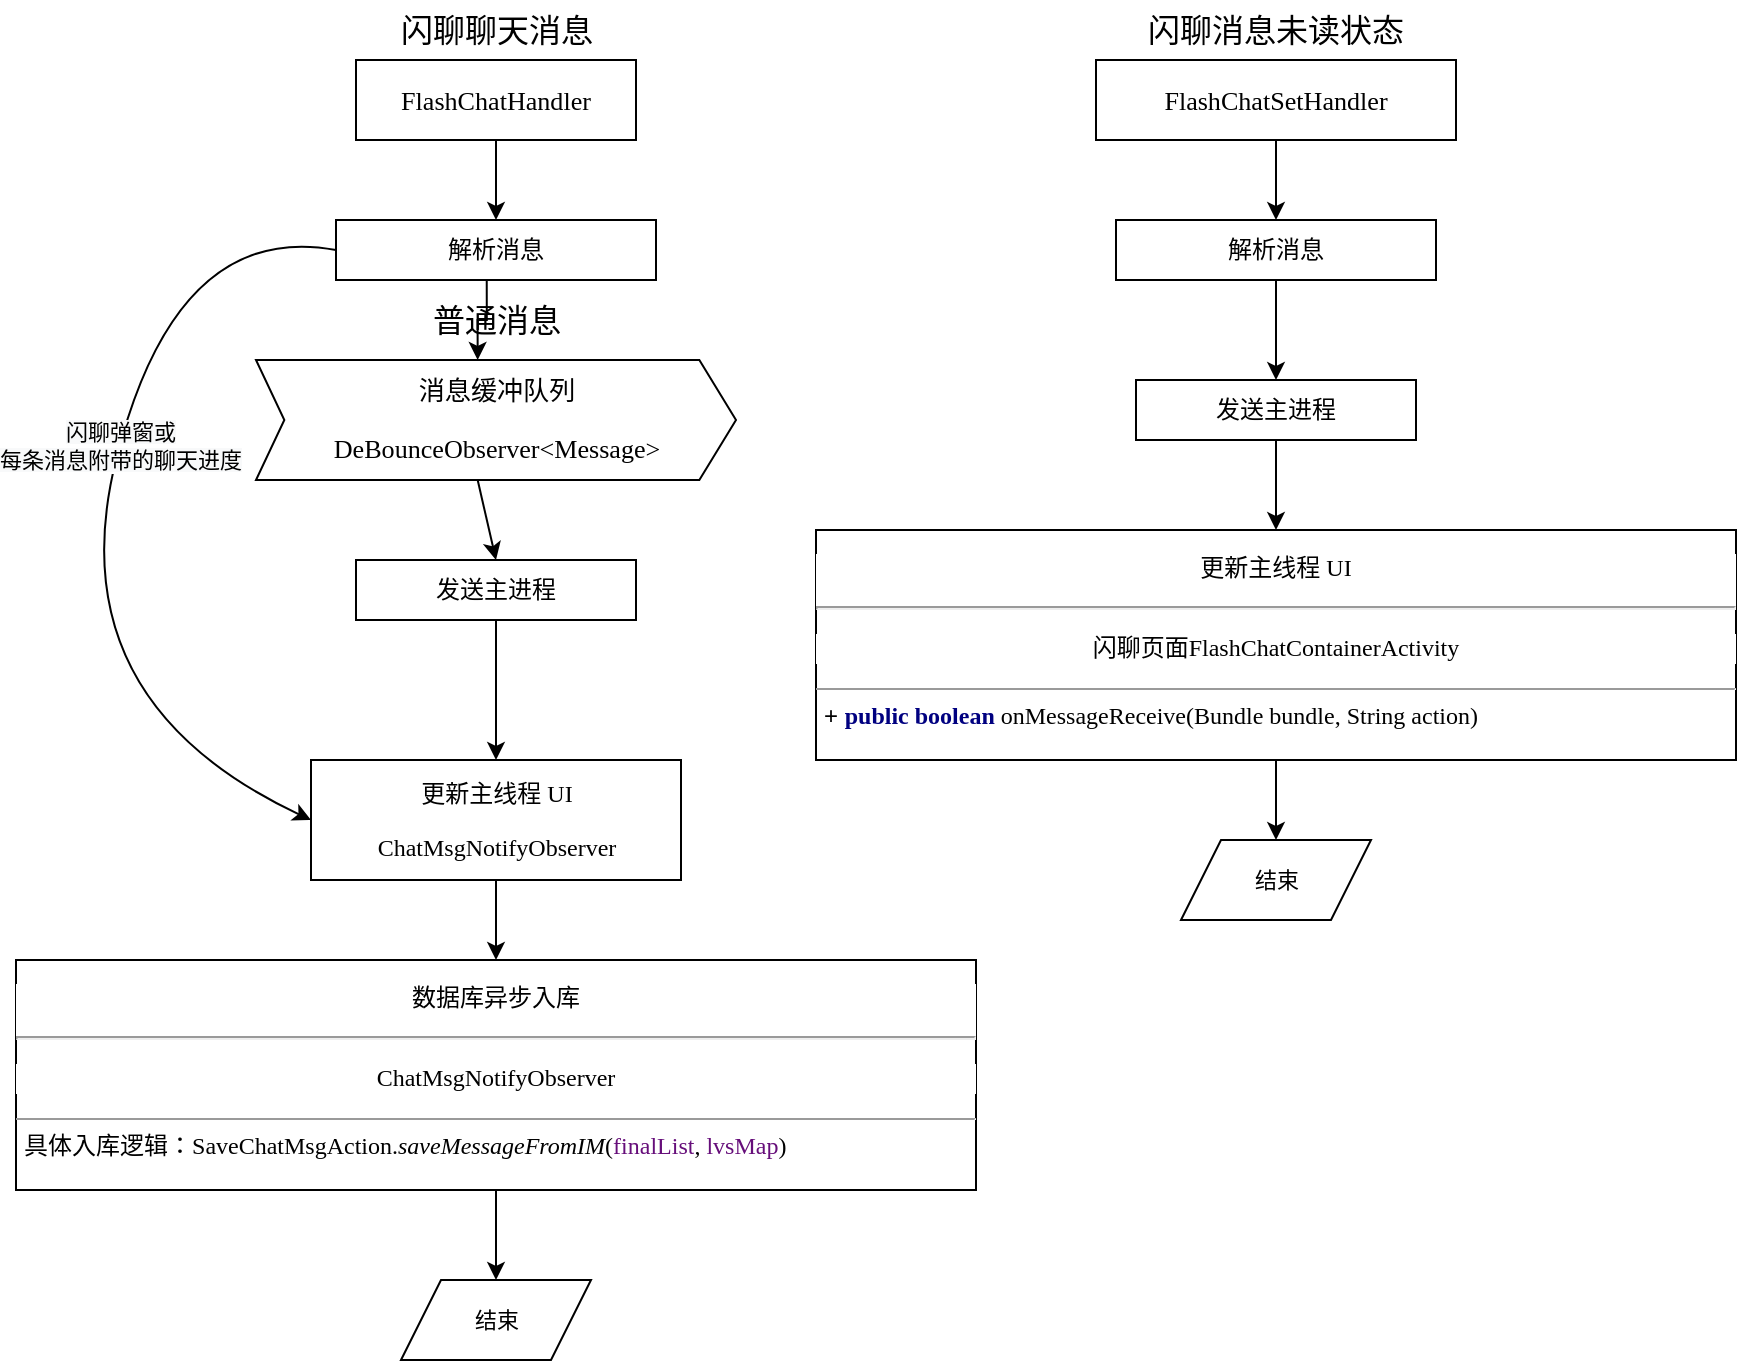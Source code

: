 <mxfile version="14.2.7" type="github">
  <diagram id="aNJdAs4SY4H7PfTz8wJX" name="Page-1">
    <mxGraphModel dx="1489" dy="817" grid="1" gridSize="10" guides="1" tooltips="1" connect="1" arrows="1" fold="1" page="1" pageScale="1" pageWidth="827" pageHeight="1169" math="0" shadow="0">
      <root>
        <mxCell id="0" />
        <mxCell id="1" parent="0" />
        <mxCell id="iTSj0iNUqM8Wc8fgZWOx-27" value="" style="edgeStyle=orthogonalEdgeStyle;rounded=0;orthogonalLoop=1;jettySize=auto;html=1;fontSize=16;entryX=0.5;entryY=0;entryDx=0;entryDy=0;" edge="1" parent="1" source="iTSj0iNUqM8Wc8fgZWOx-1" target="iTSj0iNUqM8Wc8fgZWOx-35">
          <mxGeometry relative="1" as="geometry">
            <mxPoint x="330" y="360" as="targetPoint" />
          </mxGeometry>
        </mxCell>
        <mxCell id="iTSj0iNUqM8Wc8fgZWOx-1" value="&lt;pre style=&quot;background-color: rgb(255 , 255 , 255) ; font-family: &amp;#34;menlo&amp;#34; ; font-size: 9.8pt&quot;&gt;FlashChatHandler&lt;/pre&gt;" style="rounded=0;whiteSpace=wrap;html=1;" vertex="1" parent="1">
          <mxGeometry x="260" y="280" width="140" height="40" as="geometry" />
        </mxCell>
        <mxCell id="iTSj0iNUqM8Wc8fgZWOx-5" value="&lt;pre style=&quot;background-color: rgb(255 , 255 , 255) ; font-family: &amp;#34;menlo&amp;#34; ; font-size: 9.8pt&quot;&gt;FlashChatSetHandler&lt;/pre&gt;" style="rounded=0;whiteSpace=wrap;html=1;" vertex="1" parent="1">
          <mxGeometry x="630" y="280" width="180" height="40" as="geometry" />
        </mxCell>
        <mxCell id="iTSj0iNUqM8Wc8fgZWOx-11" value="闪聊聊天消息" style="text;html=1;strokeColor=none;fillColor=none;align=center;verticalAlign=middle;whiteSpace=wrap;rounded=0;fontSize=16;" vertex="1" parent="1">
          <mxGeometry x="262.5" y="250" width="135" height="30" as="geometry" />
        </mxCell>
        <mxCell id="iTSj0iNUqM8Wc8fgZWOx-12" value="闪聊消息未读状态" style="text;html=1;strokeColor=none;fillColor=none;align=center;verticalAlign=middle;whiteSpace=wrap;rounded=0;fontSize=16;" vertex="1" parent="1">
          <mxGeometry x="635" y="250" width="170" height="30" as="geometry" />
        </mxCell>
        <mxCell id="iTSj0iNUqM8Wc8fgZWOx-28" value="" style="edgeStyle=orthogonalEdgeStyle;rounded=0;orthogonalLoop=1;jettySize=auto;html=1;fontSize=16;exitX=0.471;exitY=0.883;exitDx=0;exitDy=0;exitPerimeter=0;entryX=0;entryY=0;entryDx=110.835;entryDy=0;entryPerimeter=0;" edge="1" parent="1" source="iTSj0iNUqM8Wc8fgZWOx-35" target="iTSj0iNUqM8Wc8fgZWOx-58">
          <mxGeometry relative="1" as="geometry">
            <mxPoint x="330" y="380.0" as="sourcePoint" />
            <mxPoint x="325" y="440.0" as="targetPoint" />
          </mxGeometry>
        </mxCell>
        <mxCell id="iTSj0iNUqM8Wc8fgZWOx-34" value="发送主进程" style="rounded=0;whiteSpace=wrap;html=1;" vertex="1" parent="1">
          <mxGeometry x="260" y="530" width="140" height="30" as="geometry" />
        </mxCell>
        <mxCell id="iTSj0iNUqM8Wc8fgZWOx-35" value="解析消息" style="rounded=0;whiteSpace=wrap;html=1;fontSize=12;" vertex="1" parent="1">
          <mxGeometry x="250" y="360" width="160" height="30" as="geometry" />
        </mxCell>
        <mxCell id="iTSj0iNUqM8Wc8fgZWOx-40" value="普通消息" style="text;html=1;align=center;verticalAlign=middle;resizable=0;points=[];autosize=1;fontSize=16;" vertex="1" parent="1">
          <mxGeometry x="290" y="400" width="80" height="20" as="geometry" />
        </mxCell>
        <mxCell id="iTSj0iNUqM8Wc8fgZWOx-41" value="" style="endArrow=classic;html=1;fontSize=16;exitX=0;exitY=0;exitDx=110.835;exitDy=60;entryX=0.5;entryY=0;entryDx=0;entryDy=0;exitPerimeter=0;" edge="1" parent="1" source="iTSj0iNUqM8Wc8fgZWOx-58" target="iTSj0iNUqM8Wc8fgZWOx-34">
          <mxGeometry width="50" height="50" relative="1" as="geometry">
            <mxPoint x="325" y="490.0" as="sourcePoint" />
            <mxPoint x="220" y="620" as="targetPoint" />
          </mxGeometry>
        </mxCell>
        <mxCell id="iTSj0iNUqM8Wc8fgZWOx-44" value="" style="endArrow=classic;html=1;fontSize=12;exitX=0.5;exitY=1;exitDx=0;exitDy=0;entryX=0.5;entryY=0;entryDx=0;entryDy=0;" edge="1" parent="1" source="iTSj0iNUqM8Wc8fgZWOx-34" target="iTSj0iNUqM8Wc8fgZWOx-45">
          <mxGeometry width="50" height="50" relative="1" as="geometry">
            <mxPoint x="190" y="660" as="sourcePoint" />
            <mxPoint x="325" y="620" as="targetPoint" />
          </mxGeometry>
        </mxCell>
        <mxCell id="iTSj0iNUqM8Wc8fgZWOx-84" value="" style="edgeStyle=orthogonalEdgeStyle;rounded=0;orthogonalLoop=1;jettySize=auto;html=1;fontSize=11;" edge="1" parent="1" source="iTSj0iNUqM8Wc8fgZWOx-45" target="iTSj0iNUqM8Wc8fgZWOx-83">
          <mxGeometry relative="1" as="geometry" />
        </mxCell>
        <mxCell id="iTSj0iNUqM8Wc8fgZWOx-45" value="&lt;pre style=&quot;background-color: rgb(255 , 255 , 255) ; font-family: &amp;#34;menlo&amp;#34; ; font-size: 9pt&quot;&gt;更新主线程 UI&lt;/pre&gt;&lt;pre style=&quot;background-color: rgb(255 , 255 , 255) ; font-family: &amp;#34;menlo&amp;#34; ; font-size: 9pt&quot;&gt;ChatMsgNotifyObserver&lt;/pre&gt;" style="rounded=0;whiteSpace=wrap;html=1;" vertex="1" parent="1">
          <mxGeometry x="237.5" y="630" width="185" height="60" as="geometry" />
        </mxCell>
        <mxCell id="iTSj0iNUqM8Wc8fgZWOx-58" value="&lt;pre style=&quot;background-color: rgb(255 , 255 , 255) ; font-family: &amp;#34;menlo&amp;#34; ; font-size: 9.8pt&quot;&gt;消息缓冲队列&lt;/pre&gt;&lt;pre style=&quot;background-color: rgb(255 , 255 , 255) ; font-family: &amp;#34;menlo&amp;#34; ; font-size: 9.8pt&quot;&gt;DeBounceObserver&amp;lt;Message&amp;gt;&lt;/pre&gt;" style="html=1;shadow=0;dashed=0;align=center;verticalAlign=middle;shape=mxgraph.arrows2.arrow;dy=0;dx=18.33;notch=14.17;fontSize=12;" vertex="1" parent="1">
          <mxGeometry x="210" y="430" width="240" height="60" as="geometry" />
        </mxCell>
        <mxCell id="iTSj0iNUqM8Wc8fgZWOx-59" value="解析消息" style="rounded=0;whiteSpace=wrap;html=1;fontSize=12;" vertex="1" parent="1">
          <mxGeometry x="640" y="360" width="160" height="30" as="geometry" />
        </mxCell>
        <mxCell id="iTSj0iNUqM8Wc8fgZWOx-60" value="" style="endArrow=classic;html=1;fontSize=12;exitX=0.5;exitY=1;exitDx=0;exitDy=0;entryX=0.5;entryY=0;entryDx=0;entryDy=0;" edge="1" parent="1" source="iTSj0iNUqM8Wc8fgZWOx-5" target="iTSj0iNUqM8Wc8fgZWOx-59">
          <mxGeometry width="50" height="50" relative="1" as="geometry">
            <mxPoint x="750" y="410" as="sourcePoint" />
            <mxPoint x="800" y="360" as="targetPoint" />
          </mxGeometry>
        </mxCell>
        <mxCell id="iTSj0iNUqM8Wc8fgZWOx-78" value="" style="edgeStyle=orthogonalEdgeStyle;rounded=0;orthogonalLoop=1;jettySize=auto;html=1;fontSize=11;" edge="1" parent="1" source="iTSj0iNUqM8Wc8fgZWOx-61" target="iTSj0iNUqM8Wc8fgZWOx-72">
          <mxGeometry relative="1" as="geometry" />
        </mxCell>
        <mxCell id="iTSj0iNUqM8Wc8fgZWOx-61" value="发送主进程" style="rounded=0;whiteSpace=wrap;html=1;" vertex="1" parent="1">
          <mxGeometry x="650" y="440" width="140" height="30" as="geometry" />
        </mxCell>
        <mxCell id="iTSj0iNUqM8Wc8fgZWOx-63" value="" style="endArrow=classic;html=1;fontSize=12;exitX=0.5;exitY=1;exitDx=0;exitDy=0;entryX=0.5;entryY=0;entryDx=0;entryDy=0;" edge="1" parent="1" source="iTSj0iNUqM8Wc8fgZWOx-59" target="iTSj0iNUqM8Wc8fgZWOx-61">
          <mxGeometry width="50" height="50" relative="1" as="geometry">
            <mxPoint x="560" y="590" as="sourcePoint" />
            <mxPoint x="610" y="540" as="targetPoint" />
          </mxGeometry>
        </mxCell>
        <mxCell id="iTSj0iNUqM8Wc8fgZWOx-64" value="" style="curved=1;endArrow=classic;html=1;fontSize=12;entryX=0;entryY=0.5;entryDx=0;entryDy=0;exitX=0;exitY=0.5;exitDx=0;exitDy=0;" edge="1" parent="1" source="iTSj0iNUqM8Wc8fgZWOx-35" target="iTSj0iNUqM8Wc8fgZWOx-45">
          <mxGeometry width="50" height="50" relative="1" as="geometry">
            <mxPoint x="200" y="410" as="sourcePoint" />
            <mxPoint x="250" y="360" as="targetPoint" />
            <Array as="points">
              <mxPoint x="170" y="360" />
              <mxPoint x="110" y="600" />
            </Array>
          </mxGeometry>
        </mxCell>
        <mxCell id="iTSj0iNUqM8Wc8fgZWOx-87" value="&lt;span style=&quot;background-color: rgb(248 , 249 , 250)&quot;&gt;闪聊弹窗或&lt;/span&gt;&lt;br style=&quot;background-color: rgb(248 , 249 , 250)&quot;&gt;&lt;span style=&quot;background-color: rgb(248 , 249 , 250)&quot;&gt;每条消息附带的聊天进度&lt;/span&gt;" style="edgeLabel;html=1;align=center;verticalAlign=middle;resizable=0;points=[];fontSize=11;" vertex="1" connectable="0" parent="iTSj0iNUqM8Wc8fgZWOx-64">
          <mxGeometry x="-0.164" relative="1" as="geometry">
            <mxPoint y="1" as="offset" />
          </mxGeometry>
        </mxCell>
        <mxCell id="iTSj0iNUqM8Wc8fgZWOx-80" value="" style="edgeStyle=orthogonalEdgeStyle;rounded=0;orthogonalLoop=1;jettySize=auto;html=1;fontSize=11;" edge="1" parent="1" source="iTSj0iNUqM8Wc8fgZWOx-72" target="iTSj0iNUqM8Wc8fgZWOx-77">
          <mxGeometry relative="1" as="geometry" />
        </mxCell>
        <mxCell id="iTSj0iNUqM8Wc8fgZWOx-72" value="&lt;pre style=&quot;text-align: center ; background-color: rgb(255 , 255 , 255) ; font-family: &amp;#34;menlo&amp;#34; ; font-size: 9pt&quot;&gt;&lt;pre style=&quot;font-size: 9pt ; font-family: &amp;#34;menlo&amp;#34;&quot;&gt;更新主线程 UI&lt;/pre&gt;&lt;hr&gt;&lt;/pre&gt;&lt;pre style=&quot;text-align: center ; background-color: rgb(255 , 255 , 255) ; font-family: &amp;#34;menlo&amp;#34; ; font-size: 9pt&quot;&gt;&lt;pre style=&quot;font-size: 9pt ; font-family: &amp;#34;menlo&amp;#34;&quot;&gt;闪聊页面FlashChatContainerActivity&lt;/pre&gt;&lt;/pre&gt;&lt;hr size=&quot;1&quot;&gt;&lt;p style=&quot;margin: 0px ; margin-left: 4px&quot;&gt;+&amp;nbsp;&lt;span style=&quot;font-family: &amp;#34;menlo&amp;#34; ; font-size: 9pt ; color: rgb(0 , 0 , 128) ; font-weight: bold&quot;&gt;public boolean &lt;/span&gt;&lt;span style=&quot;background-color: rgb(255 , 255 , 255) ; font-family: &amp;#34;menlo&amp;#34; ; font-size: 9pt&quot;&gt;onMessageReceive(Bundle bundle, String action)&lt;/span&gt;&lt;/p&gt;" style="verticalAlign=top;align=left;overflow=fill;fontSize=12;fontFamily=Helvetica;html=1;" vertex="1" parent="1">
          <mxGeometry x="490" y="515" width="460" height="115" as="geometry" />
        </mxCell>
        <mxCell id="iTSj0iNUqM8Wc8fgZWOx-75" value="结束" style="shape=parallelogram;perimeter=parallelogramPerimeter;whiteSpace=wrap;html=1;fixedSize=1;fontSize=11;" vertex="1" parent="1">
          <mxGeometry x="282.5" y="890" width="95" height="40" as="geometry" />
        </mxCell>
        <mxCell id="iTSj0iNUqM8Wc8fgZWOx-77" value="结束" style="shape=parallelogram;perimeter=parallelogramPerimeter;whiteSpace=wrap;html=1;fixedSize=1;fontSize=11;" vertex="1" parent="1">
          <mxGeometry x="672.5" y="670" width="95" height="40" as="geometry" />
        </mxCell>
        <mxCell id="iTSj0iNUqM8Wc8fgZWOx-85" value="" style="edgeStyle=orthogonalEdgeStyle;rounded=0;orthogonalLoop=1;jettySize=auto;html=1;fontSize=11;" edge="1" parent="1" source="iTSj0iNUqM8Wc8fgZWOx-83" target="iTSj0iNUqM8Wc8fgZWOx-75">
          <mxGeometry relative="1" as="geometry" />
        </mxCell>
        <mxCell id="iTSj0iNUqM8Wc8fgZWOx-83" value="&lt;pre style=&quot;text-align: center ; background-color: rgb(255 , 255 , 255) ; font-family: &amp;#34;menlo&amp;#34; ; font-size: 9pt&quot;&gt;&lt;pre style=&quot;font-size: 9pt ; font-family: &amp;#34;menlo&amp;#34;&quot;&gt;&lt;pre style=&quot;font-size: 9pt ; font-family: &amp;#34;menlo&amp;#34;&quot;&gt;数据库异步入库&lt;/pre&gt;&lt;/pre&gt;&lt;hr&gt;&lt;/pre&gt;&lt;pre style=&quot;text-align: center ; background-color: rgb(255 , 255 , 255) ; font-family: &amp;#34;menlo&amp;#34; ; font-size: 9pt&quot;&gt;&lt;pre style=&quot;font-size: 9pt ; font-family: &amp;#34;menlo&amp;#34;&quot;&gt;&lt;pre style=&quot;font-size: 9pt ; font-family: &amp;#34;menlo&amp;#34;&quot;&gt;ChatMsgNotifyObserver&lt;/pre&gt;&lt;/pre&gt;&lt;/pre&gt;&lt;hr size=&quot;1&quot;&gt;&lt;p style=&quot;margin: 0px ; margin-left: 4px&quot;&gt;具体入库逻辑：&lt;span style=&quot;background-color: rgb(255 , 255 , 255) ; font-family: &amp;#34;menlo&amp;#34; ; font-size: 9pt ; text-align: center&quot;&gt;SaveChatMsgAction.&lt;/span&gt;&lt;span style=&quot;font-family: &amp;#34;menlo&amp;#34; ; font-size: 9pt ; text-align: center ; font-style: italic&quot;&gt;saveMessageFromIM&lt;/span&gt;&lt;span style=&quot;background-color: rgb(255 , 255 , 255) ; font-family: &amp;#34;menlo&amp;#34; ; font-size: 9pt ; text-align: center&quot;&gt;(&lt;/span&gt;&lt;span style=&quot;font-family: &amp;#34;menlo&amp;#34; ; font-size: 9pt ; text-align: center ; color: rgb(102 , 14 , 122)&quot;&gt;finalList&lt;/span&gt;&lt;span style=&quot;background-color: rgb(255 , 255 , 255) ; font-family: &amp;#34;menlo&amp;#34; ; font-size: 9pt ; text-align: center&quot;&gt;, &lt;/span&gt;&lt;span style=&quot;font-family: &amp;#34;menlo&amp;#34; ; font-size: 9pt ; text-align: center ; color: rgb(102 , 14 , 122)&quot;&gt;lvsMap&lt;/span&gt;&lt;span style=&quot;background-color: rgb(255 , 255 , 255) ; font-family: &amp;#34;menlo&amp;#34; ; font-size: 9pt ; text-align: center&quot;&gt;)&lt;/span&gt;&lt;/p&gt;" style="verticalAlign=top;align=left;overflow=fill;fontSize=12;fontFamily=Helvetica;html=1;" vertex="1" parent="1">
          <mxGeometry x="90" y="730" width="480" height="115" as="geometry" />
        </mxCell>
      </root>
    </mxGraphModel>
  </diagram>
</mxfile>
